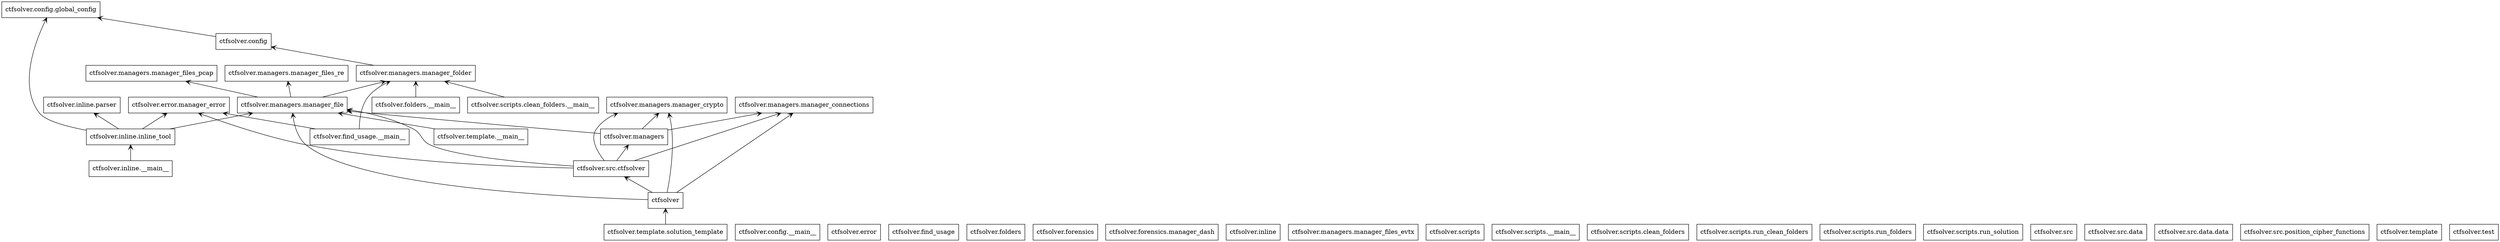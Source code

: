 digraph "packages_ctfsolver" {
rankdir=BT
charset="utf-8"
"ctfsolver" [color="black", label=<ctfsolver>, shape="box", style="solid"];
"ctfsolver.config" [color="black", label=<ctfsolver.config>, shape="box", style="solid"];
"ctfsolver.config.__main__" [color="black", label=<ctfsolver.config.__main__>, shape="box", style="solid"];
"ctfsolver.config.global_config" [color="black", label=<ctfsolver.config.global_config>, shape="box", style="solid"];
"ctfsolver.error" [color="black", label=<ctfsolver.error>, shape="box", style="solid"];
"ctfsolver.error.manager_error" [color="black", label=<ctfsolver.error.manager_error>, shape="box", style="solid"];
"ctfsolver.find_usage" [color="black", label=<ctfsolver.find_usage>, shape="box", style="solid"];
"ctfsolver.find_usage.__main__" [color="black", label=<ctfsolver.find_usage.__main__>, shape="box", style="solid"];
"ctfsolver.folders" [color="black", label=<ctfsolver.folders>, shape="box", style="solid"];
"ctfsolver.folders.__main__" [color="black", label=<ctfsolver.folders.__main__>, shape="box", style="solid"];
"ctfsolver.forensics" [color="black", label=<ctfsolver.forensics>, shape="box", style="solid"];
"ctfsolver.forensics.manager_dash" [color="black", label=<ctfsolver.forensics.manager_dash>, shape="box", style="solid"];
"ctfsolver.inline" [color="black", label=<ctfsolver.inline>, shape="box", style="solid"];
"ctfsolver.inline.__main__" [color="black", label=<ctfsolver.inline.__main__>, shape="box", style="solid"];
"ctfsolver.inline.inline_tool" [color="black", label=<ctfsolver.inline.inline_tool>, shape="box", style="solid"];
"ctfsolver.inline.parser" [color="black", label=<ctfsolver.inline.parser>, shape="box", style="solid"];
"ctfsolver.managers" [color="black", label=<ctfsolver.managers>, shape="box", style="solid"];
"ctfsolver.managers.manager_connections" [color="black", label=<ctfsolver.managers.manager_connections>, shape="box", style="solid"];
"ctfsolver.managers.manager_crypto" [color="black", label=<ctfsolver.managers.manager_crypto>, shape="box", style="solid"];
"ctfsolver.managers.manager_file" [color="black", label=<ctfsolver.managers.manager_file>, shape="box", style="solid"];
"ctfsolver.managers.manager_files_evtx" [color="black", label=<ctfsolver.managers.manager_files_evtx>, shape="box", style="solid"];
"ctfsolver.managers.manager_files_pcap" [color="black", label=<ctfsolver.managers.manager_files_pcap>, shape="box", style="solid"];
"ctfsolver.managers.manager_files_re" [color="black", label=<ctfsolver.managers.manager_files_re>, shape="box", style="solid"];
"ctfsolver.managers.manager_folder" [color="black", label=<ctfsolver.managers.manager_folder>, shape="box", style="solid"];
"ctfsolver.scripts" [color="black", label=<ctfsolver.scripts>, shape="box", style="solid"];
"ctfsolver.scripts.__main__" [color="black", label=<ctfsolver.scripts.__main__>, shape="box", style="solid"];
"ctfsolver.scripts.clean_folders" [color="black", label=<ctfsolver.scripts.clean_folders>, shape="box", style="solid"];
"ctfsolver.scripts.clean_folders.__main__" [color="black", label=<ctfsolver.scripts.clean_folders.__main__>, shape="box", style="solid"];
"ctfsolver.scripts.run_clean_folders" [color="black", label=<ctfsolver.scripts.run_clean_folders>, shape="box", style="solid"];
"ctfsolver.scripts.run_folders" [color="black", label=<ctfsolver.scripts.run_folders>, shape="box", style="solid"];
"ctfsolver.scripts.run_solution" [color="black", label=<ctfsolver.scripts.run_solution>, shape="box", style="solid"];
"ctfsolver.src" [color="black", label=<ctfsolver.src>, shape="box", style="solid"];
"ctfsolver.src.ctfsolver" [color="black", label=<ctfsolver.src.ctfsolver>, shape="box", style="solid"];
"ctfsolver.src.data" [color="black", label=<ctfsolver.src.data>, shape="box", style="solid"];
"ctfsolver.src.data.data" [color="black", label=<ctfsolver.src.data.data>, shape="box", style="solid"];
"ctfsolver.src.position_cipher_functions" [color="black", label=<ctfsolver.src.position_cipher_functions>, shape="box", style="solid"];
"ctfsolver.template" [color="black", label=<ctfsolver.template>, shape="box", style="solid"];
"ctfsolver.template.__main__" [color="black", label=<ctfsolver.template.__main__>, shape="box", style="solid"];
"ctfsolver.template.solution_template" [color="black", label=<ctfsolver.template.solution_template>, shape="box", style="solid"];
"ctfsolver.test" [color="black", label=<ctfsolver.test>, shape="box", style="solid"];
"ctfsolver" -> "ctfsolver.managers.manager_connections" [arrowhead="open", arrowtail="none"];
"ctfsolver" -> "ctfsolver.managers.manager_crypto" [arrowhead="open", arrowtail="none"];
"ctfsolver" -> "ctfsolver.managers.manager_file" [arrowhead="open", arrowtail="none"];
"ctfsolver" -> "ctfsolver.src.ctfsolver" [arrowhead="open", arrowtail="none"];
"ctfsolver.config" -> "ctfsolver.config.global_config" [arrowhead="open", arrowtail="none"];
"ctfsolver.find_usage.__main__" -> "ctfsolver.error.manager_error" [arrowhead="open", arrowtail="none"];
"ctfsolver.find_usage.__main__" -> "ctfsolver.managers.manager_folder" [arrowhead="open", arrowtail="none"];
"ctfsolver.folders.__main__" -> "ctfsolver.managers.manager_folder" [arrowhead="open", arrowtail="none"];
"ctfsolver.inline.__main__" -> "ctfsolver.inline.inline_tool" [arrowhead="open", arrowtail="none"];
"ctfsolver.inline.inline_tool" -> "ctfsolver.config.global_config" [arrowhead="open", arrowtail="none"];
"ctfsolver.inline.inline_tool" -> "ctfsolver.error.manager_error" [arrowhead="open", arrowtail="none"];
"ctfsolver.inline.inline_tool" -> "ctfsolver.inline.parser" [arrowhead="open", arrowtail="none"];
"ctfsolver.inline.inline_tool" -> "ctfsolver.managers.manager_file" [arrowhead="open", arrowtail="none"];
"ctfsolver.managers" -> "ctfsolver.managers.manager_connections" [arrowhead="open", arrowtail="none"];
"ctfsolver.managers" -> "ctfsolver.managers.manager_crypto" [arrowhead="open", arrowtail="none"];
"ctfsolver.managers" -> "ctfsolver.managers.manager_file" [arrowhead="open", arrowtail="none"];
"ctfsolver.managers.manager_file" -> "ctfsolver.managers.manager_files_pcap" [arrowhead="open", arrowtail="none"];
"ctfsolver.managers.manager_file" -> "ctfsolver.managers.manager_files_re" [arrowhead="open", arrowtail="none"];
"ctfsolver.managers.manager_file" -> "ctfsolver.managers.manager_folder" [arrowhead="open", arrowtail="none"];
"ctfsolver.managers.manager_folder" -> "ctfsolver.config" [arrowhead="open", arrowtail="none"];
"ctfsolver.scripts.clean_folders.__main__" -> "ctfsolver.managers.manager_folder" [arrowhead="open", arrowtail="none"];
"ctfsolver.src.ctfsolver" -> "ctfsolver.error.manager_error" [arrowhead="open", arrowtail="none"];
"ctfsolver.src.ctfsolver" -> "ctfsolver.managers" [arrowhead="open", arrowtail="none"];
"ctfsolver.src.ctfsolver" -> "ctfsolver.managers.manager_connections" [arrowhead="open", arrowtail="none"];
"ctfsolver.src.ctfsolver" -> "ctfsolver.managers.manager_crypto" [arrowhead="open", arrowtail="none"];
"ctfsolver.src.ctfsolver" -> "ctfsolver.managers.manager_file" [arrowhead="open", arrowtail="none"];
"ctfsolver.template.__main__" -> "ctfsolver.managers.manager_file" [arrowhead="open", arrowtail="none"];
"ctfsolver.template.solution_template" -> "ctfsolver" [arrowhead="open", arrowtail="none"];
}
